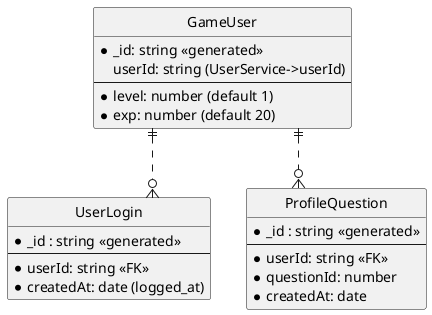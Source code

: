 @startuml Gamification - Entity relations
' hide the spot
hide circle

' avoid problems with angled crows feet
skinparam linetype ortho

entity "GameUser" as user {
  *_id: string <<generated>>
  userId: string (UserService->userId)
  --
  *level: number (default 1)
  *exp: number (default 20)
}

entity "UserLogin" as userLogin {
  *_id : string <<generated>>
  --
  *userId: string <<FK>>
  *createdAt: date (logged_at)
}

entity "ProfileQuestion" as profileQuestion {
  *_id : string <<generated>>
  --
  *userId: string <<FK>>
  *questionId: number
  *createdAt: date
}


user ||..o{ userLogin
user ||..o{ profileQuestion

@enduml